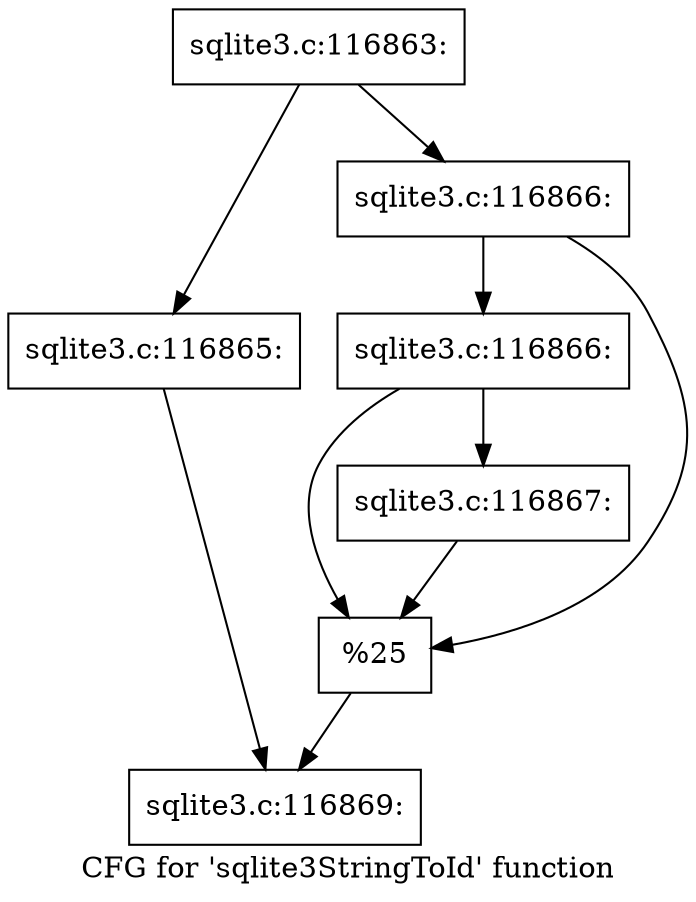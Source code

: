 digraph "CFG for 'sqlite3StringToId' function" {
	label="CFG for 'sqlite3StringToId' function";

	Node0x55c0f911e7f0 [shape=record,label="{sqlite3.c:116863:}"];
	Node0x55c0f911e7f0 -> Node0x55c0f912c6e0;
	Node0x55c0f911e7f0 -> Node0x55c0f912b6e0;
	Node0x55c0f912c6e0 [shape=record,label="{sqlite3.c:116865:}"];
	Node0x55c0f912c6e0 -> Node0x55c0f912c260;
	Node0x55c0f912b6e0 [shape=record,label="{sqlite3.c:116866:}"];
	Node0x55c0f912b6e0 -> Node0x55c0f912d040;
	Node0x55c0f912b6e0 -> Node0x55c0f912cff0;
	Node0x55c0f912d040 [shape=record,label="{sqlite3.c:116866:}"];
	Node0x55c0f912d040 -> Node0x55c0f912cfa0;
	Node0x55c0f912d040 -> Node0x55c0f912cff0;
	Node0x55c0f912cfa0 [shape=record,label="{sqlite3.c:116867:}"];
	Node0x55c0f912cfa0 -> Node0x55c0f912cff0;
	Node0x55c0f912cff0 [shape=record,label="{%25}"];
	Node0x55c0f912cff0 -> Node0x55c0f912c260;
	Node0x55c0f912c260 [shape=record,label="{sqlite3.c:116869:}"];
}
